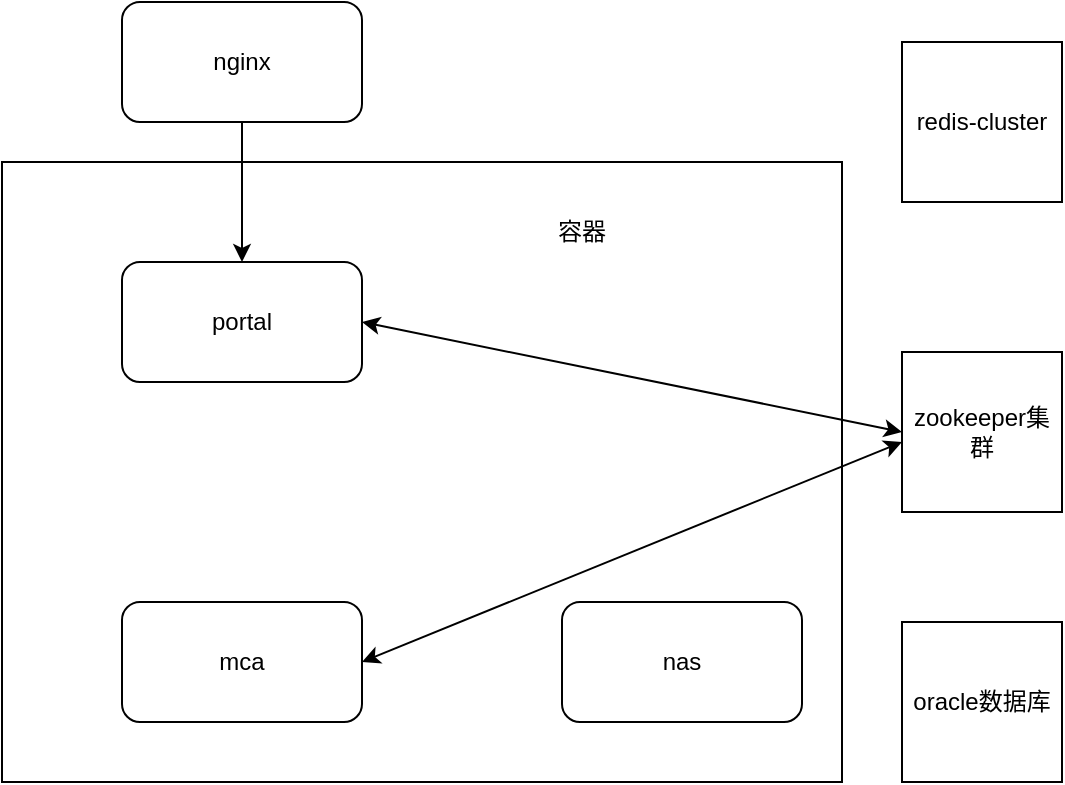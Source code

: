 <mxfile version="21.5.1" type="github">
  <diagram name="第 1 页" id="mV_qi1cDvNp9JisKHs0J">
    <mxGraphModel dx="1197" dy="607" grid="1" gridSize="10" guides="1" tooltips="1" connect="1" arrows="1" fold="1" page="1" pageScale="1" pageWidth="827" pageHeight="1169" math="0" shadow="0">
      <root>
        <mxCell id="0" />
        <mxCell id="1" parent="0" />
        <mxCell id="zmU-SDt401ndgRT6T8sc-7" value="" style="rounded=0;whiteSpace=wrap;html=1;" vertex="1" parent="1">
          <mxGeometry x="70" y="190" width="420" height="310" as="geometry" />
        </mxCell>
        <mxCell id="zmU-SDt401ndgRT6T8sc-1" value="nginx" style="rounded=1;whiteSpace=wrap;html=1;" vertex="1" parent="1">
          <mxGeometry x="130" y="110" width="120" height="60" as="geometry" />
        </mxCell>
        <mxCell id="zmU-SDt401ndgRT6T8sc-2" value="portal" style="rounded=1;whiteSpace=wrap;html=1;" vertex="1" parent="1">
          <mxGeometry x="130" y="240" width="120" height="60" as="geometry" />
        </mxCell>
        <mxCell id="zmU-SDt401ndgRT6T8sc-3" value="mca" style="rounded=1;whiteSpace=wrap;html=1;" vertex="1" parent="1">
          <mxGeometry x="130" y="410" width="120" height="60" as="geometry" />
        </mxCell>
        <mxCell id="zmU-SDt401ndgRT6T8sc-4" value="redis-cluster" style="whiteSpace=wrap;html=1;aspect=fixed;" vertex="1" parent="1">
          <mxGeometry x="520" y="130" width="80" height="80" as="geometry" />
        </mxCell>
        <mxCell id="zmU-SDt401ndgRT6T8sc-5" value="zookeeper集群" style="whiteSpace=wrap;html=1;aspect=fixed;" vertex="1" parent="1">
          <mxGeometry x="520" y="285" width="80" height="80" as="geometry" />
        </mxCell>
        <mxCell id="zmU-SDt401ndgRT6T8sc-6" value="oracle数据库" style="whiteSpace=wrap;html=1;aspect=fixed;" vertex="1" parent="1">
          <mxGeometry x="520" y="420" width="80" height="80" as="geometry" />
        </mxCell>
        <mxCell id="zmU-SDt401ndgRT6T8sc-9" value="容器" style="text;html=1;strokeColor=none;fillColor=none;align=center;verticalAlign=middle;whiteSpace=wrap;rounded=0;" vertex="1" parent="1">
          <mxGeometry x="330" y="210" width="60" height="30" as="geometry" />
        </mxCell>
        <mxCell id="zmU-SDt401ndgRT6T8sc-10" value="" style="endArrow=classic;html=1;rounded=0;exitX=0.5;exitY=1;exitDx=0;exitDy=0;" edge="1" parent="1" source="zmU-SDt401ndgRT6T8sc-1" target="zmU-SDt401ndgRT6T8sc-2">
          <mxGeometry width="50" height="50" relative="1" as="geometry">
            <mxPoint x="380" y="310" as="sourcePoint" />
            <mxPoint x="430" y="260" as="targetPoint" />
          </mxGeometry>
        </mxCell>
        <mxCell id="zmU-SDt401ndgRT6T8sc-12" value="" style="endArrow=classic;startArrow=classic;html=1;rounded=0;exitX=1;exitY=0.5;exitDx=0;exitDy=0;entryX=0;entryY=0.5;entryDx=0;entryDy=0;" edge="1" parent="1" source="zmU-SDt401ndgRT6T8sc-2" target="zmU-SDt401ndgRT6T8sc-5">
          <mxGeometry width="50" height="50" relative="1" as="geometry">
            <mxPoint x="380" y="310" as="sourcePoint" />
            <mxPoint x="430" y="260" as="targetPoint" />
          </mxGeometry>
        </mxCell>
        <mxCell id="zmU-SDt401ndgRT6T8sc-13" value="" style="endArrow=classic;startArrow=classic;html=1;rounded=0;exitX=1;exitY=0.5;exitDx=0;exitDy=0;" edge="1" parent="1" source="zmU-SDt401ndgRT6T8sc-3">
          <mxGeometry width="50" height="50" relative="1" as="geometry">
            <mxPoint x="380" y="310" as="sourcePoint" />
            <mxPoint x="520" y="330" as="targetPoint" />
          </mxGeometry>
        </mxCell>
        <mxCell id="zmU-SDt401ndgRT6T8sc-14" value="nas" style="rounded=1;whiteSpace=wrap;html=1;" vertex="1" parent="1">
          <mxGeometry x="350" y="410" width="120" height="60" as="geometry" />
        </mxCell>
      </root>
    </mxGraphModel>
  </diagram>
</mxfile>
